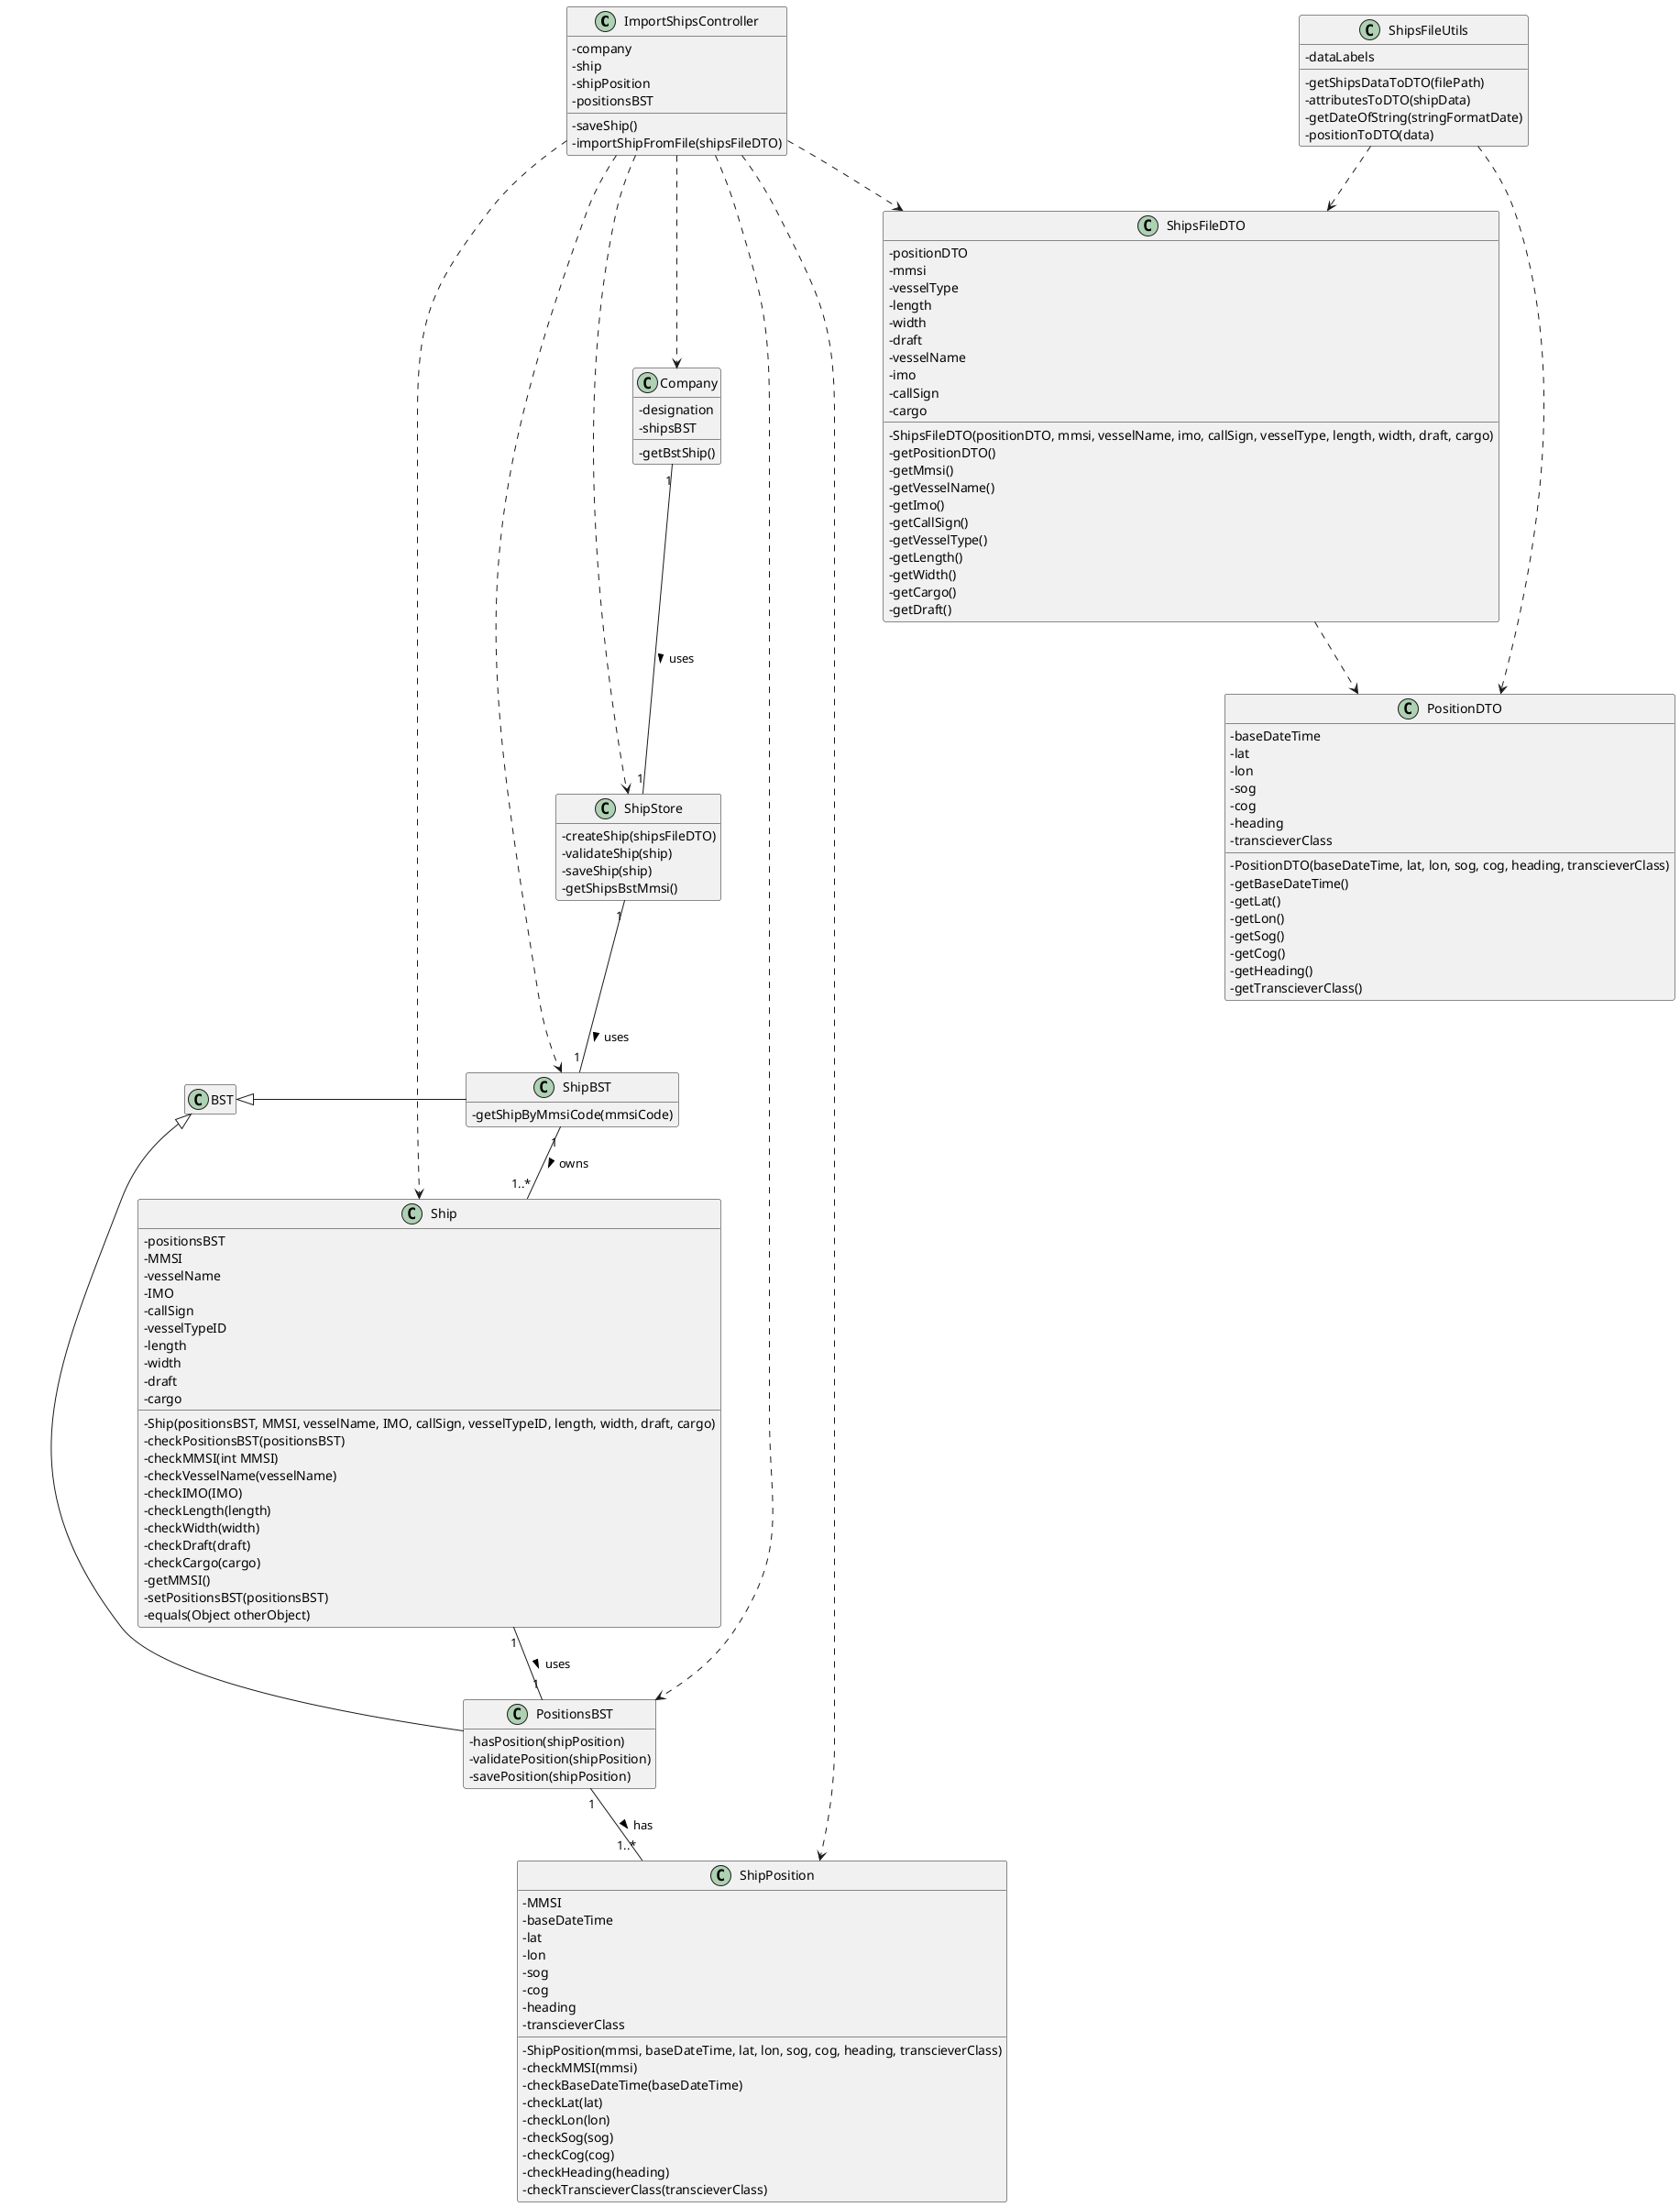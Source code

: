 @startuml

hide empty methods
hide empty attributes
'left to right direction
skinparam classAttributeIconSize 0

class ImportShipsController {
- company
- ship
- shipPosition
- positionsBST
- saveShip()
- importShipFromFile(shipsFileDTO)
}

class Company {
- designation
- shipsBST
- getBstShip()
}

class Ship {
- positionsBST
- MMSI
- vesselName
- IMO
- callSign
- vesselTypeID
- length
- width
- draft
- cargo
- Ship(positionsBST, MMSI, vesselName, IMO, callSign, vesselTypeID, length, width, draft, cargo)
- checkPositionsBST(positionsBST)
- checkMMSI(int MMSI)
- checkVesselName(vesselName)
- checkIMO(IMO)
- checkLength(length)
- checkWidth(width)
- checkDraft(draft)
- checkCargo(cargo)
- getMMSI()
- setPositionsBST(positionsBST)
- equals(Object otherObject)
}

class ShipPosition {
- MMSI
- baseDateTime
- lat
- lon
- sog
- cog
- heading
- transcieverClass
- ShipPosition(mmsi, baseDateTime, lat, lon, sog, cog, heading, transcieverClass)
- checkMMSI(mmsi)
- checkBaseDateTime(baseDateTime)
- checkLat(lat)
- checkLon(lon)
- checkSog(sog)
- checkCog(cog)
- checkHeading(heading)
- checkTranscieverClass(transcieverClass)
}

class ShipStore {
- createShip(shipsFileDTO)
- validateShip(ship)
- saveShip(ship)
- getShipsBstMmsi()
}

class ShipBST {
- getShipByMmsiCode(mmsiCode)
}

class PositionsBST {
- hasPosition(shipPosition)
- validatePosition(shipPosition)
- savePosition(shipPosition)
}

class ShipsFileDTO{
- positionDTO
- mmsi
- vesselType
- length
- width
- draft
- vesselName
- imo
- callSign
- cargo
- ShipsFileDTO(positionDTO, mmsi, vesselName, imo, callSign, vesselType, length, width, draft, cargo)
- getPositionDTO()
- getMmsi()
- getVesselName()
- getImo()
- getCallSign()
- getVesselType()
- getLength()
- getWidth()
- getCargo()
- getDraft()
}

class PositionDTO{
- baseDateTime
- lat
- lon
- sog
- cog
- heading
- transcieverClass
- PositionDTO(baseDateTime, lat, lon, sog, cog, heading, transcieverClass)
- getBaseDateTime()
- getLat()
- getLon()
- getSog()
- getCog()
- getHeading()
- getTranscieverClass()
}

class ShipsFileUtils{
- dataLabels
- getShipsDataToDTO(filePath)
- attributesToDTO(shipData)
- getDateOfString(stringFormatDate)
- positionToDTO(data)
}

class BST{
}

Company "1" -- "1" ShipStore : uses >
ShipStore "1" -- "1" ShipBST : uses >
ShipBST "1" -- "1..*" Ship : owns >
Ship "1" -- "1" PositionsBST : uses >
PositionsBST "1" -- "1..*" ShipPosition : has >
ImportShipsController ..> Company
ImportShipsController ..> ShipBST
ImportShipsController ..> Ship
ImportShipsController ..> PositionsBST
ImportShipsController ..> ShipPosition
ImportShipsController ..> ShipStore
BST <|- PositionsBST
BST <|- ShipBST
ShipsFileUtils ..> ShipsFileDTO
ShipsFileUtils ..> PositionDTO
ImportShipsController ..> ShipsFileDTO
ShipsFileDTO ..> PositionDTO



@enduml